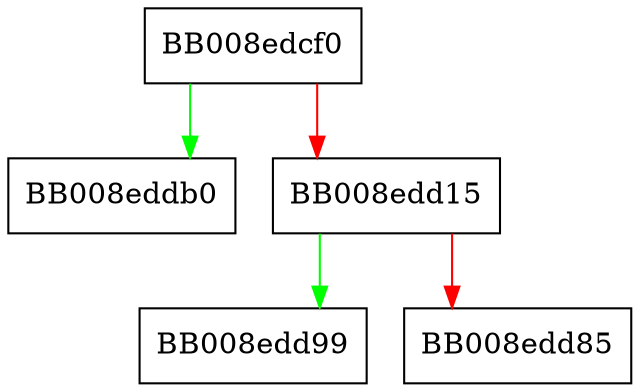 digraph _dl_allocate_tls_storage {
  node [shape="box"];
  graph [splines=ortho];
  BB008edcf0 -> BB008eddb0 [color="green"];
  BB008edcf0 -> BB008edd15 [color="red"];
  BB008edd15 -> BB008edd99 [color="green"];
  BB008edd15 -> BB008edd85 [color="red"];
}